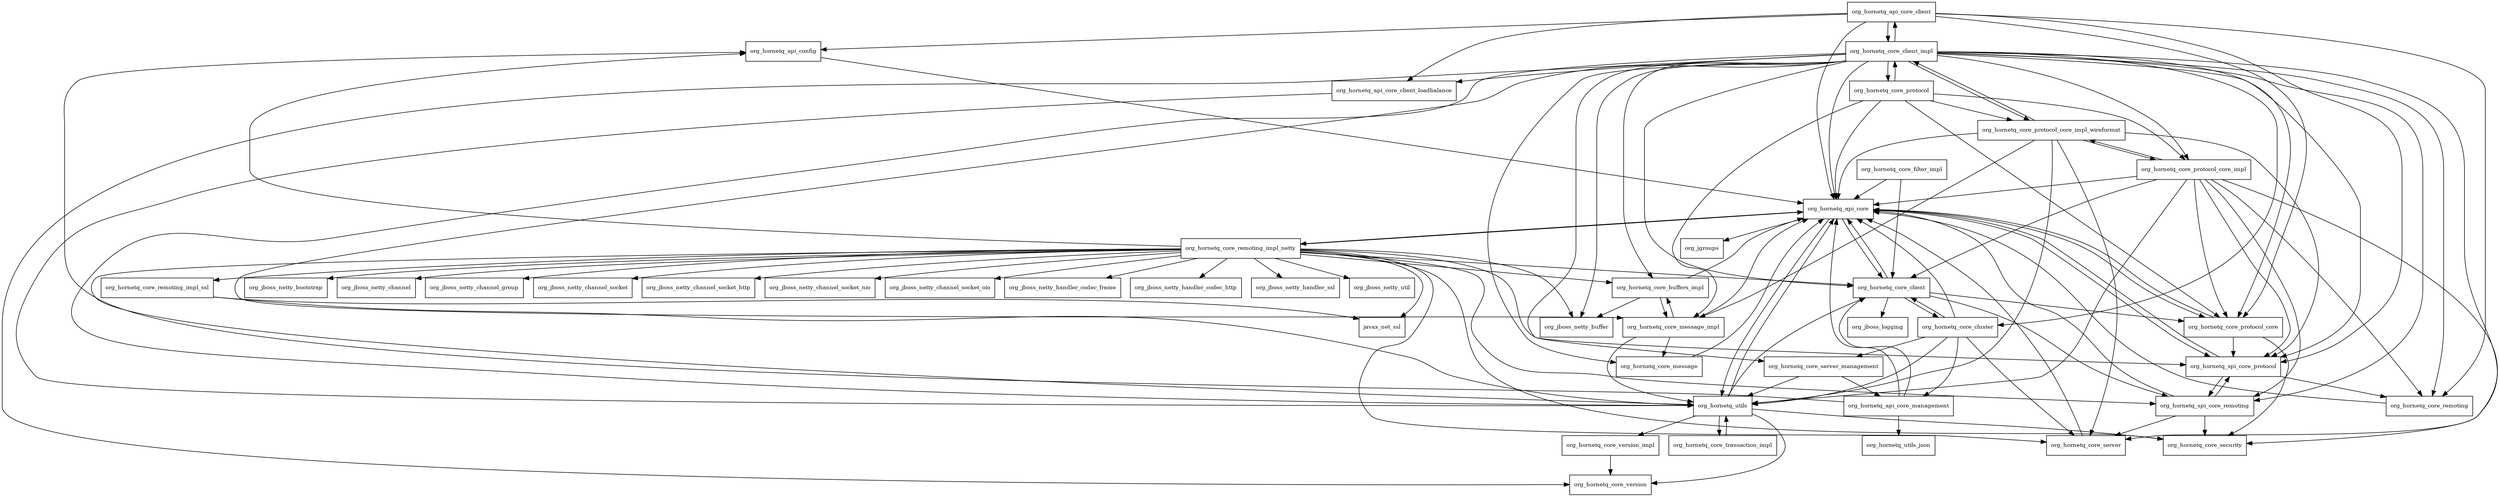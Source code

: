 digraph hornetq_core_client_2_3_20_Final_redhat_1_package_dependencies {
  node [shape = box, fontsize=10.0];
  org_hornetq_api_config -> org_hornetq_api_core;
  org_hornetq_api_core -> org_hornetq_core_client;
  org_hornetq_api_core -> org_hornetq_core_protocol_core;
  org_hornetq_api_core -> org_hornetq_core_remoting_impl_netty;
  org_hornetq_api_core -> org_hornetq_spi_core_protocol;
  org_hornetq_api_core -> org_hornetq_utils;
  org_hornetq_api_core -> org_jgroups;
  org_hornetq_api_core_client -> org_hornetq_api_config;
  org_hornetq_api_core_client -> org_hornetq_api_core;
  org_hornetq_api_core_client -> org_hornetq_api_core_client_loadbalance;
  org_hornetq_api_core_client -> org_hornetq_core_client_impl;
  org_hornetq_api_core_client -> org_hornetq_core_protocol_core;
  org_hornetq_api_core_client -> org_hornetq_core_remoting;
  org_hornetq_api_core_client -> org_hornetq_spi_core_protocol;
  org_hornetq_api_core_client_loadbalance -> org_hornetq_utils;
  org_hornetq_api_core_management -> org_hornetq_api_config;
  org_hornetq_api_core_management -> org_hornetq_api_core;
  org_hornetq_api_core_management -> org_hornetq_core_client;
  org_hornetq_api_core_management -> org_hornetq_utils_json;
  org_hornetq_core_buffers_impl -> org_hornetq_api_core;
  org_hornetq_core_buffers_impl -> org_hornetq_core_message_impl;
  org_hornetq_core_buffers_impl -> org_jboss_netty_buffer;
  org_hornetq_core_client -> org_hornetq_api_core;
  org_hornetq_core_client -> org_hornetq_core_cluster;
  org_hornetq_core_client -> org_hornetq_core_protocol_core;
  org_hornetq_core_client -> org_hornetq_spi_core_remoting;
  org_hornetq_core_client -> org_jboss_logging;
  org_hornetq_core_client_impl -> org_hornetq_api_core;
  org_hornetq_core_client_impl -> org_hornetq_api_core_client;
  org_hornetq_core_client_impl -> org_hornetq_api_core_client_loadbalance;
  org_hornetq_core_client_impl -> org_hornetq_core_buffers_impl;
  org_hornetq_core_client_impl -> org_hornetq_core_client;
  org_hornetq_core_client_impl -> org_hornetq_core_cluster;
  org_hornetq_core_client_impl -> org_hornetq_core_message;
  org_hornetq_core_client_impl -> org_hornetq_core_message_impl;
  org_hornetq_core_client_impl -> org_hornetq_core_protocol;
  org_hornetq_core_client_impl -> org_hornetq_core_protocol_core;
  org_hornetq_core_client_impl -> org_hornetq_core_protocol_core_impl;
  org_hornetq_core_client_impl -> org_hornetq_core_protocol_core_impl_wireformat;
  org_hornetq_core_client_impl -> org_hornetq_core_remoting;
  org_hornetq_core_client_impl -> org_hornetq_core_server;
  org_hornetq_core_client_impl -> org_hornetq_core_server_management;
  org_hornetq_core_client_impl -> org_hornetq_core_version;
  org_hornetq_core_client_impl -> org_hornetq_spi_core_protocol;
  org_hornetq_core_client_impl -> org_hornetq_spi_core_remoting;
  org_hornetq_core_client_impl -> org_hornetq_utils;
  org_hornetq_core_client_impl -> org_jboss_netty_buffer;
  org_hornetq_core_cluster -> org_hornetq_api_core;
  org_hornetq_core_cluster -> org_hornetq_api_core_management;
  org_hornetq_core_cluster -> org_hornetq_core_client;
  org_hornetq_core_cluster -> org_hornetq_core_server;
  org_hornetq_core_cluster -> org_hornetq_core_server_management;
  org_hornetq_core_cluster -> org_hornetq_utils;
  org_hornetq_core_filter_impl -> org_hornetq_api_core;
  org_hornetq_core_filter_impl -> org_hornetq_core_client;
  org_hornetq_core_message -> org_hornetq_api_core;
  org_hornetq_core_message_impl -> org_hornetq_api_core;
  org_hornetq_core_message_impl -> org_hornetq_core_buffers_impl;
  org_hornetq_core_message_impl -> org_hornetq_core_message;
  org_hornetq_core_message_impl -> org_hornetq_utils;
  org_hornetq_core_protocol -> org_hornetq_api_core;
  org_hornetq_core_protocol -> org_hornetq_core_client_impl;
  org_hornetq_core_protocol -> org_hornetq_core_message_impl;
  org_hornetq_core_protocol -> org_hornetq_core_protocol_core;
  org_hornetq_core_protocol -> org_hornetq_core_protocol_core_impl;
  org_hornetq_core_protocol -> org_hornetq_core_protocol_core_impl_wireformat;
  org_hornetq_core_protocol_core -> org_hornetq_api_core;
  org_hornetq_core_protocol_core -> org_hornetq_core_security;
  org_hornetq_core_protocol_core -> org_hornetq_spi_core_protocol;
  org_hornetq_core_protocol_core_impl -> org_hornetq_api_core;
  org_hornetq_core_protocol_core_impl -> org_hornetq_core_client;
  org_hornetq_core_protocol_core_impl -> org_hornetq_core_protocol_core;
  org_hornetq_core_protocol_core_impl -> org_hornetq_core_protocol_core_impl_wireformat;
  org_hornetq_core_protocol_core_impl -> org_hornetq_core_remoting;
  org_hornetq_core_protocol_core_impl -> org_hornetq_core_security;
  org_hornetq_core_protocol_core_impl -> org_hornetq_spi_core_protocol;
  org_hornetq_core_protocol_core_impl -> org_hornetq_spi_core_remoting;
  org_hornetq_core_protocol_core_impl -> org_hornetq_utils;
  org_hornetq_core_protocol_core_impl_wireformat -> org_hornetq_api_core;
  org_hornetq_core_protocol_core_impl_wireformat -> org_hornetq_core_client_impl;
  org_hornetq_core_protocol_core_impl_wireformat -> org_hornetq_core_message_impl;
  org_hornetq_core_protocol_core_impl_wireformat -> org_hornetq_core_protocol_core_impl;
  org_hornetq_core_protocol_core_impl_wireformat -> org_hornetq_core_server;
  org_hornetq_core_protocol_core_impl_wireformat -> org_hornetq_spi_core_protocol;
  org_hornetq_core_protocol_core_impl_wireformat -> org_hornetq_utils;
  org_hornetq_core_remoting -> org_hornetq_api_core;
  org_hornetq_core_remoting_impl_netty -> javax_net_ssl;
  org_hornetq_core_remoting_impl_netty -> org_hornetq_api_config;
  org_hornetq_core_remoting_impl_netty -> org_hornetq_api_core;
  org_hornetq_core_remoting_impl_netty -> org_hornetq_core_buffers_impl;
  org_hornetq_core_remoting_impl_netty -> org_hornetq_core_client;
  org_hornetq_core_remoting_impl_netty -> org_hornetq_core_remoting_impl_ssl;
  org_hornetq_core_remoting_impl_netty -> org_hornetq_core_security;
  org_hornetq_core_remoting_impl_netty -> org_hornetq_core_server;
  org_hornetq_core_remoting_impl_netty -> org_hornetq_spi_core_protocol;
  org_hornetq_core_remoting_impl_netty -> org_hornetq_spi_core_remoting;
  org_hornetq_core_remoting_impl_netty -> org_hornetq_utils;
  org_hornetq_core_remoting_impl_netty -> org_jboss_netty_bootstrap;
  org_hornetq_core_remoting_impl_netty -> org_jboss_netty_buffer;
  org_hornetq_core_remoting_impl_netty -> org_jboss_netty_channel;
  org_hornetq_core_remoting_impl_netty -> org_jboss_netty_channel_group;
  org_hornetq_core_remoting_impl_netty -> org_jboss_netty_channel_socket;
  org_hornetq_core_remoting_impl_netty -> org_jboss_netty_channel_socket_http;
  org_hornetq_core_remoting_impl_netty -> org_jboss_netty_channel_socket_nio;
  org_hornetq_core_remoting_impl_netty -> org_jboss_netty_channel_socket_oio;
  org_hornetq_core_remoting_impl_netty -> org_jboss_netty_handler_codec_frame;
  org_hornetq_core_remoting_impl_netty -> org_jboss_netty_handler_codec_http;
  org_hornetq_core_remoting_impl_netty -> org_jboss_netty_handler_ssl;
  org_hornetq_core_remoting_impl_netty -> org_jboss_netty_util;
  org_hornetq_core_remoting_impl_ssl -> javax_net_ssl;
  org_hornetq_core_remoting_impl_ssl -> org_hornetq_utils;
  org_hornetq_core_server -> org_hornetq_api_core;
  org_hornetq_core_server_management -> org_hornetq_api_core_management;
  org_hornetq_core_server_management -> org_hornetq_utils;
  org_hornetq_core_transaction_impl -> org_hornetq_utils;
  org_hornetq_core_version_impl -> org_hornetq_core_version;
  org_hornetq_spi_core_protocol -> org_hornetq_api_core;
  org_hornetq_spi_core_protocol -> org_hornetq_core_remoting;
  org_hornetq_spi_core_protocol -> org_hornetq_spi_core_remoting;
  org_hornetq_spi_core_remoting -> org_hornetq_api_core;
  org_hornetq_spi_core_remoting -> org_hornetq_core_security;
  org_hornetq_spi_core_remoting -> org_hornetq_core_server;
  org_hornetq_spi_core_remoting -> org_hornetq_spi_core_protocol;
  org_hornetq_utils -> org_hornetq_api_core;
  org_hornetq_utils -> org_hornetq_core_client;
  org_hornetq_utils -> org_hornetq_core_security;
  org_hornetq_utils -> org_hornetq_core_transaction_impl;
  org_hornetq_utils -> org_hornetq_core_version;
  org_hornetq_utils -> org_hornetq_core_version_impl;
}
